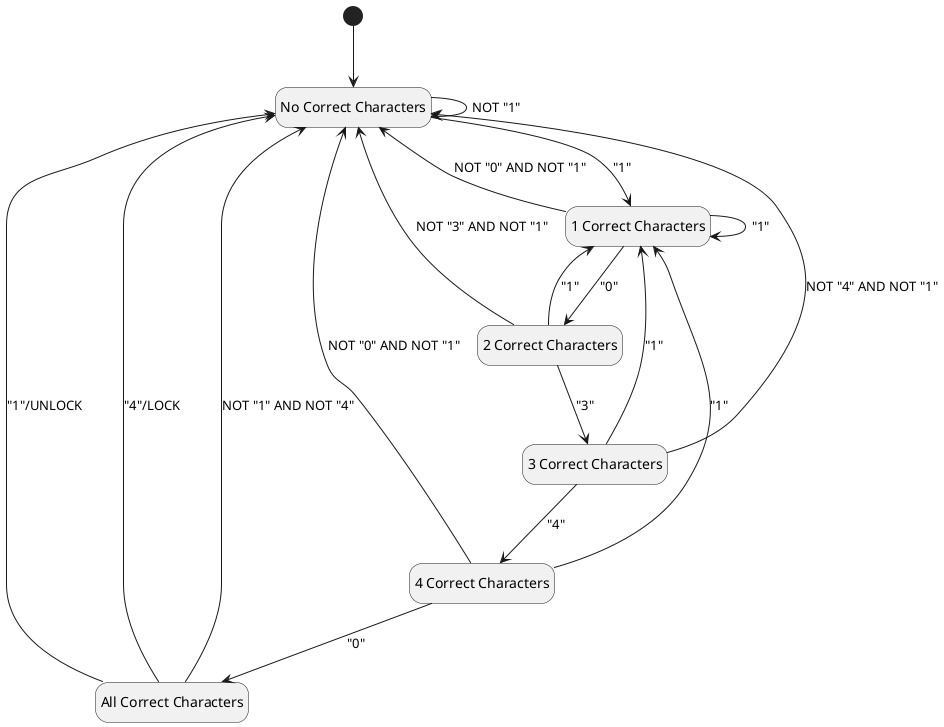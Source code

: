 @startuml
hide empty description

[*] --> NoCorrect

state "No Correct Characters" as NoCorrect
state "1 Correct Characters" as OneCorrect
state "2 Correct Characters" as TwoCorrect
state "3 Correct Characters" as ThreeCorrect
state "4 Correct Characters" as FourCorrect
state "All Correct Characters" as AllCorrect

NoCorrect -down-> OneCorrect : "1"
NoCorrect --> NoCorrect : NOT "1"

OneCorrect -down-> TwoCorrect : "0"
OneCorrect -> OneCorrect : "1"
OneCorrect -up-> NoCorrect : NOT "0" AND NOT "1"

TwoCorrect -down-> ThreeCorrect : "3"
TwoCorrect -up-> OneCorrect : "1"
TwoCorrect -up-> NoCorrect : NOT "3" AND NOT "1"

ThreeCorrect -down-> FourCorrect : "4"
ThreeCorrect -up-> OneCorrect : "1"
ThreeCorrect -up-> NoCorrect : NOT "4" AND NOT "1"

FourCorrect -down-> AllCorrect : "0"
FourCorrect -up-> OneCorrect : "1"
FourCorrect -up-> NoCorrect : NOT "0" AND NOT "1"

AllCorrect -up-> NoCorrect : "1"/UNLOCK
AllCorrect -up-> NoCorrect : "4"/LOCK
AllCorrect -up-> NoCorrect : NOT "1" AND NOT "4"

@enduml

